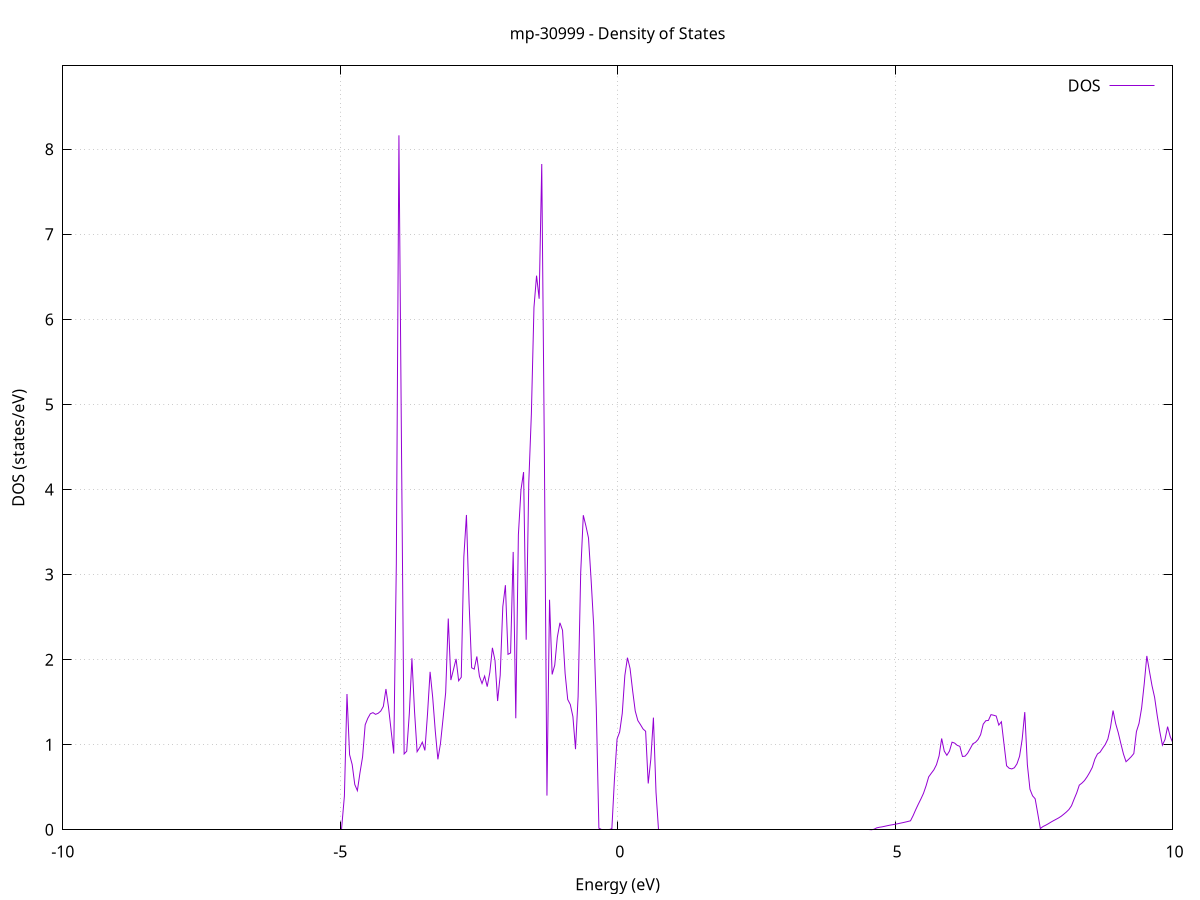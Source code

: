 set title 'mp-30999 - Density of States'
set xlabel 'Energy (eV)'
set ylabel 'DOS (states/eV)'
set grid
set xrange [-10:10]
set yrange [0:8.980]
set xzeroaxis lt -1
set terminal png size 800,600
set output 'mp-30999_dos_gnuplot.png'
plot '-' using 1:2 with lines title 'DOS'
-73.817800 0.000000
-73.771000 0.000000
-73.724200 0.000000
-73.677400 0.000000
-73.630600 0.000000
-73.583800 0.000000
-73.537000 0.000000
-73.490200 0.000000
-73.443400 0.000000
-73.396600 0.000000
-73.349800 0.000000
-73.303000 0.000000
-73.256200 0.000000
-73.209400 0.000000
-73.162500 0.000000
-73.115700 0.000000
-73.068900 0.000000
-73.022100 0.000000
-72.975300 0.000000
-72.928500 0.000000
-72.881700 0.000000
-72.834900 0.000000
-72.788100 0.000000
-72.741300 0.000000
-72.694500 0.000000
-72.647700 0.000000
-72.600900 0.000000
-72.554100 0.000000
-72.507300 0.000000
-72.460500 0.000000
-72.413700 0.000000
-72.366900 0.000000
-72.320100 0.000000
-72.273300 0.000000
-72.226500 0.000000
-72.179700 0.000000
-72.132900 0.000000
-72.086100 0.000000
-72.039300 0.000000
-71.992500 0.000000
-71.945700 0.000000
-71.898900 0.000000
-71.852100 0.000000
-71.805300 0.000000
-71.758500 0.000000
-71.711700 0.000000
-71.664900 0.000000
-71.618100 0.000000
-71.571300 0.000000
-71.524500 0.000000
-71.477700 0.000000
-71.430900 0.000000
-71.384100 0.000000
-71.337300 0.000000
-71.290500 0.000000
-71.243700 0.000000
-71.196900 0.000000
-71.150000 0.000000
-71.103200 0.000000
-71.056400 0.000000
-71.009600 0.000000
-70.962800 0.000000
-70.916000 0.000000
-70.869200 0.000000
-70.822400 0.000000
-70.775600 0.000000
-70.728800 0.000000
-70.682000 0.000000
-70.635200 0.000000
-70.588400 0.000000
-70.541600 0.000000
-70.494800 0.000000
-70.448000 0.000000
-70.401200 0.000000
-70.354400 0.000000
-70.307600 0.000000
-70.260800 0.000000
-70.214000 0.000000
-70.167200 0.000000
-70.120400 0.000000
-70.073600 0.000000
-70.026800 0.000000
-69.980000 0.000000
-69.933200 0.000000
-69.886400 0.000000
-69.839600 0.000000
-69.792800 0.000000
-69.746000 0.000000
-69.699200 0.000000
-69.652400 0.000000
-69.605600 0.000000
-69.558800 0.000000
-69.512000 0.000000
-69.465200 0.000000
-69.418400 0.000000
-69.371600 0.000000
-69.324800 0.000000
-69.278000 0.000000
-69.231200 0.000000
-69.184400 0.000000
-69.137500 0.000000
-69.090700 0.000000
-69.043900 0.000000
-68.997100 0.000000
-68.950300 0.000000
-68.903500 0.000000
-68.856700 0.000000
-68.809900 0.000000
-68.763100 0.000000
-68.716300 0.000000
-68.669500 0.000000
-68.622700 0.000000
-68.575900 0.000000
-68.529100 0.000000
-68.482300 0.000000
-68.435500 0.000000
-68.388700 0.000000
-68.341900 0.000000
-68.295100 0.000000
-68.248300 0.000000
-68.201500 0.000000
-68.154700 0.000000
-68.107900 0.000000
-68.061100 0.000000
-68.014300 0.000000
-67.967500 0.000000
-67.920700 0.000000
-67.873900 0.000000
-67.827100 0.000000
-67.780300 0.000000
-67.733500 0.000000
-67.686700 0.000000
-67.639900 0.000000
-67.593100 0.000000
-67.546300 0.000000
-67.499500 0.000000
-67.452700 0.000000
-67.405900 0.000000
-67.359100 0.000000
-67.312300 0.000000
-67.265500 0.000000
-67.218700 0.000000
-67.171900 0.000000
-67.125000 0.000000
-67.078200 0.000000
-67.031400 0.000000
-66.984600 0.000000
-66.937800 0.000000
-66.891000 0.000000
-66.844200 0.000000
-66.797400 0.000000
-66.750600 0.000000
-66.703800 0.000000
-66.657000 0.000000
-66.610200 0.000000
-66.563400 0.000000
-66.516600 0.000000
-66.469800 0.000000
-66.423000 0.000000
-66.376200 0.000000
-66.329400 0.000000
-66.282600 0.000000
-66.235800 0.000000
-66.189000 0.000000
-66.142200 0.000000
-66.095400 0.000000
-66.048600 0.000000
-66.001800 0.000000
-65.955000 0.000000
-65.908200 0.000000
-65.861400 0.000000
-65.814600 0.000000
-65.767800 0.000000
-65.721000 0.000000
-65.674200 0.000000
-65.627400 0.000000
-65.580600 0.000000
-65.533800 0.000000
-65.487000 0.000000
-65.440200 0.000000
-65.393400 0.000000
-65.346600 0.000000
-65.299800 0.000000
-65.253000 0.000000
-65.206200 0.000000
-65.159400 0.000000
-65.112500 0.000000
-65.065700 0.000000
-65.018900 0.000000
-64.972100 0.000000
-64.925300 0.000000
-64.878500 0.000000
-64.831700 0.000000
-64.784900 0.000000
-64.738100 0.000000
-64.691300 0.000000
-64.644500 0.000000
-64.597700 0.000000
-64.550900 0.000000
-64.504100 0.000000
-64.457300 0.000000
-64.410500 0.000000
-64.363700 0.000000
-64.316900 0.000000
-64.270100 0.000000
-64.223300 0.000000
-64.176500 0.000000
-64.129700 0.000000
-64.082900 0.000000
-64.036100 0.000000
-63.989300 0.000000
-63.942500 0.000000
-63.895700 0.000000
-63.848900 0.000000
-63.802100 0.000000
-63.755300 0.000000
-63.708500 0.000000
-63.661700 0.000000
-63.614900 0.000000
-63.568100 0.000000
-63.521300 0.000000
-63.474500 0.000000
-63.427700 0.000000
-63.380900 0.000000
-63.334100 0.000000
-63.287300 0.000000
-63.240500 0.000000
-63.193700 0.000000
-63.146900 0.000000
-63.100000 0.000000
-63.053200 0.000000
-63.006400 0.000000
-62.959600 0.000000
-62.912800 0.000000
-62.866000 0.000000
-62.819200 0.000000
-62.772400 0.000000
-62.725600 0.000000
-62.678800 0.000000
-62.632000 0.000000
-62.585200 0.000000
-62.538400 0.000000
-62.491600 0.000000
-62.444800 0.000000
-62.398000 0.000000
-62.351200 0.000000
-62.304400 0.000000
-62.257600 0.000000
-62.210800 0.000000
-62.164000 0.000000
-62.117200 0.000000
-62.070400 0.000000
-62.023600 0.000000
-61.976800 0.000000
-61.930000 0.000000
-61.883200 0.000000
-61.836400 0.000000
-61.789600 0.000000
-61.742800 0.000000
-61.696000 0.000000
-61.649200 0.000000
-61.602400 0.000000
-61.555600 0.000000
-61.508800 0.000000
-61.462000 0.000000
-61.415200 0.000000
-61.368400 0.000000
-61.321600 0.000000
-61.274800 0.000000
-61.228000 0.000000
-61.181200 0.000000
-61.134400 0.000000
-61.087500 0.000000
-61.040700 0.000000
-60.993900 0.000000
-60.947100 0.000000
-60.900300 0.000000
-60.853500 0.000000
-60.806700 0.000000
-60.759900 0.000000
-60.713100 0.000000
-60.666300 0.000000
-60.619500 0.000000
-60.572700 0.000000
-60.525900 0.000000
-60.479100 0.000000
-60.432300 0.000000
-60.385500 0.000000
-60.338700 0.000000
-60.291900 0.000000
-60.245100 0.000000
-60.198300 0.000000
-60.151500 0.000000
-60.104700 0.000000
-60.057900 0.000000
-60.011100 0.000000
-59.964300 0.000000
-59.917500 0.000000
-59.870700 0.000000
-59.823900 0.000000
-59.777100 0.000000
-59.730300 0.000000
-59.683500 0.000000
-59.636700 0.000000
-59.589900 0.000000
-59.543100 0.000000
-59.496300 0.000000
-59.449500 0.000000
-59.402700 0.000000
-59.355900 0.000000
-59.309100 0.000000
-59.262300 0.000000
-59.215500 0.000000
-59.168700 0.000000
-59.121900 0.000000
-59.075000 0.000000
-59.028200 0.000000
-58.981400 0.000000
-58.934600 0.000000
-58.887800 0.000000
-58.841000 0.000000
-58.794200 0.000000
-58.747400 0.000000
-58.700600 0.000000
-58.653800 0.000000
-58.607000 0.000000
-58.560200 0.000000
-58.513400 0.000000
-58.466600 0.000000
-58.419800 0.000000
-58.373000 0.000000
-58.326200 0.000000
-58.279400 0.000000
-58.232600 0.000000
-58.185800 0.000000
-58.139000 0.000000
-58.092200 0.000000
-58.045400 0.000000
-57.998600 0.000000
-57.951800 0.000000
-57.905000 0.000000
-57.858200 0.000000
-57.811400 0.000000
-57.764600 0.000000
-57.717800 0.000000
-57.671000 0.000000
-57.624200 0.000000
-57.577400 0.000000
-57.530600 0.000000
-57.483800 0.000000
-57.437000 0.000000
-57.390200 0.000000
-57.343400 0.000000
-57.296600 0.000000
-57.249800 0.000000
-57.203000 0.000000
-57.156200 0.000000
-57.109400 0.000000
-57.062500 0.000000
-57.015700 0.000000
-56.968900 0.000000
-56.922100 0.000000
-56.875300 0.000000
-56.828500 0.000000
-56.781700 0.000000
-56.734900 0.000000
-56.688100 0.000000
-56.641300 0.000000
-56.594500 0.000000
-56.547700 0.000000
-56.500900 0.000000
-56.454100 0.000000
-56.407300 0.000000
-56.360500 0.000000
-56.313700 0.000000
-56.266900 0.000000
-56.220100 0.000000
-56.173300 0.000000
-56.126500 0.000000
-56.079700 0.000000
-56.032900 0.000000
-55.986100 0.000000
-55.939300 0.000000
-55.892500 0.000000
-55.845700 0.000000
-55.798900 0.000000
-55.752100 0.000000
-55.705300 0.000000
-55.658500 0.000000
-55.611700 0.000000
-55.564900 0.000000
-55.518100 0.000000
-55.471300 0.000000
-55.424500 0.000000
-55.377700 0.000000
-55.330900 0.000000
-55.284100 0.000000
-55.237300 0.000000
-55.190500 0.000000
-55.143700 0.000000
-55.096900 0.000000
-55.050000 0.000000
-55.003200 0.000000
-54.956400 0.000000
-54.909600 0.000000
-54.862800 0.000000
-54.816000 0.000000
-54.769200 0.000000
-54.722400 0.000000
-54.675600 0.000000
-54.628800 0.000000
-54.582000 0.000000
-54.535200 0.000000
-54.488400 0.000000
-54.441600 0.000000
-54.394800 0.000000
-54.348000 0.000000
-54.301200 0.000000
-54.254400 0.000000
-54.207600 0.000000
-54.160800 0.000000
-54.114000 0.000000
-54.067200 0.000000
-54.020400 0.000000
-53.973600 0.000000
-53.926800 0.000000
-53.880000 0.000000
-53.833200 0.000000
-53.786400 0.000000
-53.739600 0.000000
-53.692800 0.000000
-53.646000 0.000000
-53.599200 0.000000
-53.552400 0.000000
-53.505600 0.000000
-53.458800 0.000000
-53.412000 0.000000
-53.365200 0.000000
-53.318400 0.000000
-53.271600 0.000000
-53.224800 0.000000
-53.178000 0.000000
-53.131200 0.000000
-53.084400 0.000000
-53.037600 0.000000
-52.990700 0.000000
-52.943900 0.000000
-52.897100 0.000000
-52.850300 0.000000
-52.803500 0.000000
-52.756700 0.000000
-52.709900 0.000000
-52.663100 0.000000
-52.616300 0.000000
-52.569500 0.000000
-52.522700 0.000000
-52.475900 0.000000
-52.429100 0.000000
-52.382300 0.000000
-52.335500 0.000000
-52.288700 0.000000
-52.241900 0.000000
-52.195100 0.000000
-52.148300 0.000000
-52.101500 0.000000
-52.054700 0.000000
-52.007900 0.000000
-51.961100 0.000000
-51.914300 0.000000
-51.867500 0.000000
-51.820700 0.000000
-51.773900 0.000000
-51.727100 0.000000
-51.680300 0.000000
-51.633500 0.000000
-51.586700 0.000000
-51.539900 0.000000
-51.493100 0.000000
-51.446300 0.000000
-51.399500 0.000000
-51.352700 0.000000
-51.305900 0.000000
-51.259100 0.000000
-51.212300 0.000000
-51.165500 0.000000
-51.118700 0.000000
-51.071900 0.000000
-51.025100 0.000000
-50.978200 0.000000
-50.931400 0.000000
-50.884600 0.000000
-50.837800 0.000000
-50.791000 0.000000
-50.744200 0.000000
-50.697400 0.000000
-50.650600 0.000000
-50.603800 0.000000
-50.557000 0.000000
-50.510200 0.000000
-50.463400 0.000000
-50.416600 0.000000
-50.369800 0.000000
-50.323000 0.000000
-50.276200 0.000000
-50.229400 0.000000
-50.182600 0.000000
-50.135800 0.000000
-50.089000 0.000000
-50.042200 0.000000
-49.995400 0.000000
-49.948600 0.000000
-49.901800 0.000000
-49.855000 0.000000
-49.808200 0.000000
-49.761400 0.000000
-49.714600 0.000000
-49.667800 0.000000
-49.621000 0.000000
-49.574200 0.000000
-49.527400 0.000000
-49.480600 0.000000
-49.433800 0.000000
-49.387000 0.000000
-49.340200 0.000000
-49.293400 0.000000
-49.246600 0.000000
-49.199800 0.000000
-49.153000 0.000000
-49.106200 0.000000
-49.059400 0.000000
-49.012600 0.000000
-48.965700 0.000000
-48.918900 0.000000
-48.872100 0.000000
-48.825300 0.000000
-48.778500 0.000000
-48.731700 0.000000
-48.684900 0.000000
-48.638100 0.000000
-48.591300 0.000000
-48.544500 0.000000
-48.497700 0.000000
-48.450900 0.000000
-48.404100 0.000000
-48.357300 0.000000
-48.310500 0.000000
-48.263700 0.000000
-48.216900 0.000000
-48.170100 0.000000
-48.123300 0.000000
-48.076500 0.000000
-48.029700 0.000000
-47.982900 0.000000
-47.936100 0.000000
-47.889300 0.000000
-47.842500 0.000000
-47.795700 0.000000
-47.748900 0.000000
-47.702100 0.000000
-47.655300 0.000000
-47.608500 0.000000
-47.561700 0.000000
-47.514900 0.000000
-47.468100 0.000000
-47.421300 0.000000
-47.374500 0.000000
-47.327700 0.000000
-47.280900 0.000000
-47.234100 0.000000
-47.187300 0.000000
-47.140500 0.000000
-47.093700 0.000000
-47.046900 0.000000
-47.000100 0.000000
-46.953200 0.000000
-46.906400 0.000000
-46.859600 0.000000
-46.812800 0.000000
-46.766000 0.000000
-46.719200 0.000000
-46.672400 0.000000
-46.625600 0.000000
-46.578800 0.000000
-46.532000 0.000000
-46.485200 0.000000
-46.438400 0.000000
-46.391600 0.000000
-46.344800 0.000000
-46.298000 0.000000
-46.251200 0.000000
-46.204400 0.000000
-46.157600 0.000000
-46.110800 0.000000
-46.064000 0.000000
-46.017200 0.000000
-45.970400 0.000000
-45.923600 0.000000
-45.876800 0.000000
-45.830000 0.000000
-45.783200 0.000000
-45.736400 0.000000
-45.689600 0.000000
-45.642800 0.000000
-45.596000 0.000000
-45.549200 0.000000
-45.502400 0.000000
-45.455600 0.000000
-45.408800 0.000000
-45.362000 0.000000
-45.315200 0.000000
-45.268400 0.000000
-45.221600 0.000000
-45.174800 0.000000
-45.128000 0.000000
-45.081200 0.000000
-45.034400 0.000000
-44.987600 0.000000
-44.940700 0.000000
-44.893900 0.000000
-44.847100 0.000000
-44.800300 0.000000
-44.753500 0.000000
-44.706700 0.000000
-44.659900 0.000000
-44.613100 0.000000
-44.566300 0.000000
-44.519500 0.000000
-44.472700 0.000000
-44.425900 0.000000
-44.379100 0.000000
-44.332300 0.000000
-44.285500 0.000000
-44.238700 0.000000
-44.191900 0.000000
-44.145100 0.000000
-44.098300 0.000000
-44.051500 0.000000
-44.004700 0.000000
-43.957900 0.000000
-43.911100 0.000000
-43.864300 0.000000
-43.817500 0.000000
-43.770700 0.000000
-43.723900 0.000000
-43.677100 0.000000
-43.630300 0.000000
-43.583500 0.000000
-43.536700 0.000000
-43.489900 0.000000
-43.443100 0.000000
-43.396300 0.000000
-43.349500 0.000000
-43.302700 0.000000
-43.255900 0.000000
-43.209100 0.000000
-43.162300 0.000000
-43.115500 0.000000
-43.068700 0.000000
-43.021900 0.000000
-42.975100 0.000000
-42.928200 0.000000
-42.881400 0.000000
-42.834600 0.000000
-42.787800 0.000000
-42.741000 0.000000
-42.694200 0.000000
-42.647400 0.000000
-42.600600 0.000000
-42.553800 0.000000
-42.507000 0.000000
-42.460200 0.000000
-42.413400 0.000000
-42.366600 0.000000
-42.319800 0.000000
-42.273000 0.000000
-42.226200 0.000000
-42.179400 0.000000
-42.132600 0.000000
-42.085800 0.000000
-42.039000 0.000000
-41.992200 0.000000
-41.945400 0.000000
-41.898600 0.000000
-41.851800 0.000000
-41.805000 0.000000
-41.758200 0.000000
-41.711400 0.000000
-41.664600 0.000000
-41.617800 0.000000
-41.571000 0.000000
-41.524200 0.000000
-41.477400 0.000000
-41.430600 0.000000
-41.383800 0.000000
-41.337000 0.000000
-41.290200 0.000000
-41.243400 0.000000
-41.196600 0.000000
-41.149800 0.000000
-41.103000 0.000000
-41.056200 0.000000
-41.009400 0.000000
-40.962600 0.000000
-40.915700 0.000000
-40.868900 0.000000
-40.822100 0.000000
-40.775300 0.000000
-40.728500 0.000000
-40.681700 0.000000
-40.634900 0.000000
-40.588100 0.000000
-40.541300 0.000000
-40.494500 0.000000
-40.447700 0.000000
-40.400900 0.000000
-40.354100 0.000000
-40.307300 0.000000
-40.260500 0.000000
-40.213700 0.000000
-40.166900 0.000000
-40.120100 0.000000
-40.073300 0.000000
-40.026500 0.000000
-39.979700 0.000000
-39.932900 0.000000
-39.886100 0.000000
-39.839300 0.000000
-39.792500 0.000000
-39.745700 0.000000
-39.698900 0.000000
-39.652100 0.000000
-39.605300 0.000000
-39.558500 0.000000
-39.511700 0.000000
-39.464900 0.000000
-39.418100 0.000000
-39.371300 0.000000
-39.324500 0.000000
-39.277700 0.000000
-39.230900 0.000000
-39.184100 0.000000
-39.137300 0.000000
-39.090500 0.000000
-39.043700 0.000000
-38.996900 0.000000
-38.950100 0.000000
-38.903200 0.000000
-38.856400 0.000000
-38.809600 0.000000
-38.762800 0.000000
-38.716000 0.000000
-38.669200 0.000000
-38.622400 0.000000
-38.575600 0.000000
-38.528800 0.000000
-38.482000 0.000000
-38.435200 0.000000
-38.388400 0.000000
-38.341600 0.000000
-38.294800 0.000000
-38.248000 0.000000
-38.201200 0.000000
-38.154400 0.000000
-38.107600 0.000000
-38.060800 0.000000
-38.014000 0.000000
-37.967200 0.000000
-37.920400 0.000000
-37.873600 0.000000
-37.826800 0.000000
-37.780000 0.000000
-37.733200 0.000000
-37.686400 0.000000
-37.639600 0.000000
-37.592800 0.000000
-37.546000 0.000000
-37.499200 0.000000
-37.452400 0.000000
-37.405600 0.000000
-37.358800 0.000000
-37.312000 0.000000
-37.265200 0.000000
-37.218400 0.000000
-37.171600 0.000000
-37.124800 0.000000
-37.078000 0.000000
-37.031200 0.000000
-36.984400 0.000000
-36.937600 0.000000
-36.890700 0.000000
-36.843900 0.000000
-36.797100 0.000000
-36.750300 0.000000
-36.703500 0.000000
-36.656700 0.000000
-36.609900 0.000000
-36.563100 0.000000
-36.516300 0.000000
-36.469500 0.000000
-36.422700 0.000000
-36.375900 0.000000
-36.329100 0.000000
-36.282300 0.000000
-36.235500 0.000000
-36.188700 0.000000
-36.141900 0.000000
-36.095100 0.000000
-36.048300 0.000000
-36.001500 0.000000
-35.954700 0.000000
-35.907900 0.000000
-35.861100 0.000000
-35.814300 0.000000
-35.767500 0.000000
-35.720700 0.000000
-35.673900 0.000000
-35.627100 0.000000
-35.580300 0.000000
-35.533500 0.000000
-35.486700 0.000000
-35.439900 0.000000
-35.393100 0.000000
-35.346300 0.000000
-35.299500 0.000000
-35.252700 0.000000
-35.205900 0.000000
-35.159100 0.000000
-35.112300 0.000000
-35.065500 0.000000
-35.018700 0.000000
-34.971900 0.000000
-34.925100 0.000000
-34.878200 0.000000
-34.831400 0.000000
-34.784600 0.000000
-34.737800 0.000000
-34.691000 0.000000
-34.644200 0.000000
-34.597400 0.000000
-34.550600 0.000000
-34.503800 0.000000
-34.457000 0.000000
-34.410200 0.000000
-34.363400 0.000000
-34.316600 0.000000
-34.269800 0.000000
-34.223000 0.000000
-34.176200 0.000000
-34.129400 0.000000
-34.082600 0.000000
-34.035800 0.000000
-33.989000 0.000000
-33.942200 0.000000
-33.895400 0.000000
-33.848600 0.000000
-33.801800 0.000000
-33.755000 0.000000
-33.708200 0.000000
-33.661400 0.000000
-33.614600 0.000000
-33.567800 0.000000
-33.521000 0.000000
-33.474200 0.000000
-33.427400 0.000000
-33.380600 0.000000
-33.333800 0.000000
-33.287000 0.000000
-33.240200 0.000000
-33.193400 0.000000
-33.146600 0.000000
-33.099800 0.000000
-33.053000 0.000000
-33.006200 0.000000
-32.959400 0.000000
-32.912600 0.000000
-32.865700 0.000000
-32.818900 0.000000
-32.772100 0.000000
-32.725300 0.000000
-32.678500 0.000000
-32.631700 0.000000
-32.584900 0.000000
-32.538100 0.000000
-32.491300 0.000000
-32.444500 0.000000
-32.397700 0.000000
-32.350900 0.000000
-32.304100 0.000000
-32.257300 0.000000
-32.210500 0.000000
-32.163700 0.000000
-32.116900 0.000000
-32.070100 0.000000
-32.023300 0.000000
-31.976500 0.000000
-31.929700 0.000000
-31.882900 0.000000
-31.836100 0.000000
-31.789300 0.000000
-31.742500 0.000000
-31.695700 0.000000
-31.648900 0.000000
-31.602100 0.000000
-31.555300 0.000000
-31.508500 0.000000
-31.461700 0.000000
-31.414900 0.000000
-31.368100 0.000000
-31.321300 0.000000
-31.274500 0.000000
-31.227700 0.000000
-31.180900 0.000000
-31.134100 0.000000
-31.087300 0.000000
-31.040500 0.000000
-30.993700 0.000000
-30.946900 0.000000
-30.900100 0.000000
-30.853200 0.000000
-30.806400 0.000000
-30.759600 0.000000
-30.712800 0.000000
-30.666000 0.000000
-30.619200 0.000000
-30.572400 0.000000
-30.525600 0.000000
-30.478800 0.000000
-30.432000 0.000000
-30.385200 0.000000
-30.338400 0.000000
-30.291600 0.000000
-30.244800 0.000000
-30.198000 0.000000
-30.151200 0.000000
-30.104400 0.000000
-30.057600 0.000000
-30.010800 0.000000
-29.964000 0.000000
-29.917200 0.000000
-29.870400 0.000000
-29.823600 0.000000
-29.776800 0.000000
-29.730000 0.000000
-29.683200 0.000000
-29.636400 0.000000
-29.589600 0.000000
-29.542800 0.000000
-29.496000 0.000000
-29.449200 0.000000
-29.402400 0.000000
-29.355600 0.000000
-29.308800 0.000000
-29.262000 0.000000
-29.215200 0.000000
-29.168400 0.000000
-29.121600 0.000000
-29.074800 0.000000
-29.028000 0.000000
-28.981200 0.000000
-28.934400 0.000000
-28.887600 0.000000
-28.840700 0.000000
-28.793900 0.000000
-28.747100 0.000000
-28.700300 0.000000
-28.653500 0.000000
-28.606700 0.000000
-28.559900 0.000000
-28.513100 0.000000
-28.466300 0.000000
-28.419500 0.000000
-28.372700 0.000000
-28.325900 0.000000
-28.279100 0.000000
-28.232300 0.000000
-28.185500 0.000000
-28.138700 0.000000
-28.091900 0.000000
-28.045100 0.000000
-27.998300 0.000000
-27.951500 0.000000
-27.904700 0.000000
-27.857900 0.000000
-27.811100 0.000000
-27.764300 0.000000
-27.717500 0.000000
-27.670700 0.000000
-27.623900 0.000000
-27.577100 0.000000
-27.530300 0.000000
-27.483500 0.000000
-27.436700 0.000000
-27.389900 0.000000
-27.343100 0.000000
-27.296300 0.000000
-27.249500 0.000000
-27.202700 0.000000
-27.155900 0.000000
-27.109100 0.000000
-27.062300 0.000000
-27.015500 0.000000
-26.968700 0.000000
-26.921900 0.000000
-26.875100 0.000000
-26.828300 0.000000
-26.781400 0.000000
-26.734600 0.000000
-26.687800 0.000000
-26.641000 0.000000
-26.594200 0.000000
-26.547400 0.000000
-26.500600 0.000000
-26.453800 0.000000
-26.407000 0.000000
-26.360200 0.000000
-26.313400 0.000000
-26.266600 0.000000
-26.219800 0.000000
-26.173000 0.000000
-26.126200 0.000000
-26.079400 0.000000
-26.032600 0.000000
-25.985800 0.000000
-25.939000 0.000000
-25.892200 0.000000
-25.845400 0.000000
-25.798600 0.000000
-25.751800 0.000000
-25.705000 0.000000
-25.658200 0.000000
-25.611400 0.000000
-25.564600 0.000000
-25.517800 0.000000
-25.471000 0.000000
-25.424200 0.000000
-25.377400 0.000000
-25.330600 0.000000
-25.283800 0.000000
-25.237000 0.000000
-25.190200 0.000000
-25.143400 0.000000
-25.096600 0.000000
-25.049800 0.000000
-25.003000 0.000000
-24.956200 0.000000
-24.909400 0.000000
-24.862600 0.000000
-24.815800 0.000000
-24.768900 0.000000
-24.722100 0.000000
-24.675300 0.000000
-24.628500 0.000000
-24.581700 0.000000
-24.534900 0.000000
-24.488100 0.000000
-24.441300 0.000000
-24.394500 0.000000
-24.347700 0.000000
-24.300900 0.000000
-24.254100 0.000000
-24.207300 0.000000
-24.160500 0.000000
-24.113700 0.000000
-24.066900 0.000000
-24.020100 0.000000
-23.973300 0.000000
-23.926500 0.000000
-23.879700 0.000000
-23.832900 0.000000
-23.786100 0.000000
-23.739300 0.000000
-23.692500 0.000000
-23.645700 0.000000
-23.598900 0.000000
-23.552100 0.000000
-23.505300 0.000000
-23.458500 0.000000
-23.411700 0.000000
-23.364900 0.000000
-23.318100 0.000000
-23.271300 0.000000
-23.224500 0.000000
-23.177700 0.000000
-23.130900 0.000000
-23.084100 0.000000
-23.037300 0.000000
-22.990500 0.000000
-22.943700 0.000000
-22.896900 0.000000
-22.850100 0.000000
-22.803300 0.000000
-22.756400 0.000000
-22.709600 0.000000
-22.662800 0.000000
-22.616000 0.000000
-22.569200 0.000000
-22.522400 0.000000
-22.475600 0.000000
-22.428800 0.000000
-22.382000 0.000000
-22.335200 0.000000
-22.288400 0.000000
-22.241600 0.000000
-22.194800 0.000000
-22.148000 0.000000
-22.101200 0.000000
-22.054400 0.000000
-22.007600 0.000000
-21.960800 0.000000
-21.914000 0.000000
-21.867200 0.000000
-21.820400 0.000000
-21.773600 0.000000
-21.726800 0.000000
-21.680000 0.000000
-21.633200 0.000000
-21.586400 0.000000
-21.539600 0.000000
-21.492800 0.000000
-21.446000 0.000000
-21.399200 0.000000
-21.352400 0.000000
-21.305600 0.000000
-21.258800 0.000000
-21.212000 0.000000
-21.165200 0.000000
-21.118400 0.000000
-21.071600 0.000000
-21.024800 0.000000
-20.978000 0.000000
-20.931200 0.000000
-20.884400 0.000000
-20.837600 0.000000
-20.790800 0.000000
-20.743900 0.000000
-20.697100 0.000000
-20.650300 0.000000
-20.603500 0.000000
-20.556700 0.000000
-20.509900 0.000000
-20.463100 0.000000
-20.416300 0.000000
-20.369500 0.000000
-20.322700 0.000000
-20.275900 0.000000
-20.229100 0.000000
-20.182300 0.000000
-20.135500 0.000000
-20.088700 0.000000
-20.041900 0.000000
-19.995100 0.000000
-19.948300 0.000000
-19.901500 0.000000
-19.854700 0.000000
-19.807900 0.000000
-19.761100 0.000000
-19.714300 0.000000
-19.667500 0.000000
-19.620700 0.000000
-19.573900 0.000000
-19.527100 0.000000
-19.480300 0.000000
-19.433500 0.000000
-19.386700 0.000000
-19.339900 0.000000
-19.293100 0.000000
-19.246300 0.000000
-19.199500 0.000000
-19.152700 0.000000
-19.105900 0.000000
-19.059100 0.000000
-19.012300 0.000000
-18.965500 0.000000
-18.918700 0.000000
-18.871900 0.000000
-18.825100 0.000000
-18.778300 0.000000
-18.731400 0.000000
-18.684600 0.000000
-18.637800 0.000000
-18.591000 0.000000
-18.544200 0.000000
-18.497400 0.000000
-18.450600 0.000000
-18.403800 0.000000
-18.357000 0.000000
-18.310200 0.000000
-18.263400 0.000000
-18.216600 0.000000
-18.169800 0.000000
-18.123000 0.000000
-18.076200 0.000000
-18.029400 0.000000
-17.982600 0.000000
-17.935800 0.000000
-17.889000 0.000000
-17.842200 0.000000
-17.795400 0.000000
-17.748600 0.000000
-17.701800 0.000000
-17.655000 0.000000
-17.608200 0.000000
-17.561400 0.000000
-17.514600 0.000000
-17.467800 0.000000
-17.421000 0.000000
-17.374200 0.000000
-17.327400 0.000000
-17.280600 0.000000
-17.233800 0.000000
-17.187000 0.000000
-17.140200 0.000000
-17.093400 0.000000
-17.046600 0.000000
-16.999800 0.000000
-16.953000 0.000000
-16.906200 0.000000
-16.859400 0.000000
-16.812600 0.000000
-16.765800 0.000000
-16.718900 0.000000
-16.672100 0.000000
-16.625300 0.000000
-16.578500 0.000000
-16.531700 0.000000
-16.484900 0.000000
-16.438100 0.000000
-16.391300 0.000000
-16.344500 0.000000
-16.297700 0.000000
-16.250900 0.000000
-16.204100 0.000000
-16.157300 0.000000
-16.110500 0.000000
-16.063700 0.000000
-16.016900 0.000000
-15.970100 0.000000
-15.923300 0.000000
-15.876500 0.000000
-15.829700 0.000000
-15.782900 0.000000
-15.736100 0.000000
-15.689300 0.000000
-15.642500 0.000000
-15.595700 0.000000
-15.548900 0.000000
-15.502100 0.000000
-15.455300 0.000000
-15.408500 0.000000
-15.361700 0.000000
-15.314900 0.000000
-15.268100 0.000000
-15.221300 0.000000
-15.174500 0.000000
-15.127700 0.000000
-15.080900 0.000000
-15.034100 0.000000
-14.987300 0.000000
-14.940500 0.000000
-14.893700 0.000000
-14.846900 0.000000
-14.800100 0.000000
-14.753300 0.356600
-14.706400 0.960400
-14.659600 1.068700
-14.612800 1.163500
-14.566000 1.321900
-14.519200 1.740700
-14.472400 1.534000
-14.425600 1.281100
-14.378800 1.164300
-14.332000 1.131000
-14.285200 1.131200
-14.238400 1.155600
-14.191600 1.244400
-14.144800 1.408500
-14.098000 1.925000
-14.051200 4.411900
-14.004400 4.191400
-13.957600 2.728600
-13.910800 2.360900
-13.864000 2.347600
-13.817200 2.718000
-13.770400 6.883500
-13.723600 0.000000
-13.676800 0.000000
-13.630000 0.000000
-13.583200 0.000000
-13.536400 0.000000
-13.489600 0.000000
-13.442800 0.000000
-13.396000 0.000000
-13.349200 0.000000
-13.302400 0.000000
-13.255600 0.000000
-13.208800 0.000000
-13.162000 0.000000
-13.115200 0.000000
-13.068400 0.000000
-13.021600 0.000000
-12.974800 0.000000
-12.928000 0.000000
-12.881200 0.000000
-12.834400 0.000000
-12.787600 0.000000
-12.740800 0.000000
-12.693900 0.000000
-12.647100 0.000000
-12.600300 0.000000
-12.553500 0.000000
-12.506700 0.000000
-12.459900 0.000000
-12.413100 0.000000
-12.366300 0.000000
-12.319500 0.000000
-12.272700 0.000000
-12.225900 0.000000
-12.179100 0.000000
-12.132300 0.000000
-12.085500 0.000000
-12.038700 0.000000
-11.991900 0.000000
-11.945100 0.000000
-11.898300 0.000000
-11.851500 0.000000
-11.804700 0.000000
-11.757900 0.000000
-11.711100 0.000000
-11.664300 0.000000
-11.617500 0.000000
-11.570700 0.000000
-11.523900 0.000000
-11.477100 0.000000
-11.430300 0.000000
-11.383500 0.000000
-11.336700 0.000000
-11.289900 0.000000
-11.243100 0.000000
-11.196300 0.000000
-11.149500 0.000000
-11.102700 0.000000
-11.055900 0.000000
-11.009100 0.000000
-10.962300 0.000000
-10.915500 0.000000
-10.868700 0.000000
-10.821900 0.000000
-10.775100 0.000000
-10.728300 0.000000
-10.681400 0.000000
-10.634600 0.000000
-10.587800 0.000000
-10.541000 0.000000
-10.494200 0.000000
-10.447400 0.000000
-10.400600 0.000000
-10.353800 0.000000
-10.307000 0.000000
-10.260200 0.000000
-10.213400 0.000000
-10.166600 0.000000
-10.119800 0.000000
-10.073000 0.000000
-10.026200 0.000000
-9.979400 0.000000
-9.932600 0.000000
-9.885800 0.000000
-9.839000 0.000000
-9.792200 0.000000
-9.745400 0.000000
-9.698600 0.000000
-9.651800 0.000000
-9.605000 0.000000
-9.558200 0.000000
-9.511400 0.000000
-9.464600 0.000000
-9.417800 0.000000
-9.371000 0.000000
-9.324200 0.000000
-9.277400 0.000000
-9.230600 0.000000
-9.183800 0.000000
-9.137000 0.000000
-9.090200 0.000000
-9.043400 0.000000
-8.996600 0.000000
-8.949800 0.000000
-8.903000 0.000000
-8.856200 0.000000
-8.809400 0.000000
-8.762600 0.000000
-8.715800 0.000000
-8.668900 0.000000
-8.622100 0.000000
-8.575300 0.000000
-8.528500 0.000000
-8.481700 0.000000
-8.434900 0.000000
-8.388100 0.000000
-8.341300 0.000000
-8.294500 0.000000
-8.247700 0.000000
-8.200900 0.000000
-8.154100 0.000000
-8.107300 0.000000
-8.060500 0.000000
-8.013700 0.000000
-7.966900 0.000000
-7.920100 0.000000
-7.873300 0.000000
-7.826500 0.000000
-7.779700 0.000000
-7.732900 0.000000
-7.686100 0.000000
-7.639300 0.000000
-7.592500 0.000000
-7.545700 0.000000
-7.498900 0.000000
-7.452100 0.000000
-7.405300 0.000000
-7.358500 0.000000
-7.311700 0.000000
-7.264900 0.000000
-7.218100 0.000000
-7.171300 0.000000
-7.124500 0.000000
-7.077700 0.000000
-7.030900 0.000000
-6.984100 0.000000
-6.937300 0.000000
-6.890500 0.000000
-6.843700 0.000000
-6.796900 0.000000
-6.750100 0.000000
-6.703300 0.000000
-6.656400 0.000000
-6.609600 0.000000
-6.562800 0.000000
-6.516000 0.000000
-6.469200 0.000000
-6.422400 0.000000
-6.375600 0.000000
-6.328800 0.000000
-6.282000 0.000000
-6.235200 0.000000
-6.188400 0.000000
-6.141600 0.000000
-6.094800 0.000000
-6.048000 0.000000
-6.001200 0.000000
-5.954400 0.000000
-5.907600 0.000000
-5.860800 0.000000
-5.814000 0.000000
-5.767200 0.000000
-5.720400 0.000000
-5.673600 0.000000
-5.626800 0.000000
-5.580000 0.000000
-5.533200 0.000000
-5.486400 0.000000
-5.439600 0.000000
-5.392800 0.000000
-5.346000 0.000000
-5.299200 0.000000
-5.252400 0.000000
-5.205600 0.000000
-5.158800 0.000000
-5.112000 0.000000
-5.065200 0.000000
-5.018400 0.000000
-4.971600 0.000000
-4.924800 0.395200
-4.878000 1.596000
-4.831200 0.882900
-4.784400 0.766800
-4.737600 0.532300
-4.690800 0.460000
-4.643900 0.670300
-4.597100 0.856400
-4.550300 1.234000
-4.503500 1.310000
-4.456700 1.364300
-4.409900 1.376900
-4.363100 1.357000
-4.316300 1.369400
-4.269500 1.395700
-4.222700 1.450500
-4.175900 1.654700
-4.129100 1.438500
-4.082300 1.164900
-4.035500 0.895700
-3.988700 3.125500
-3.941900 8.163800
-3.895100 4.455900
-3.848300 0.891300
-3.801500 0.923700
-3.754700 1.364600
-3.707900 2.015600
-3.661100 1.396500
-3.614300 0.918000
-3.567500 0.966900
-3.520700 1.029700
-3.473900 0.932800
-3.427100 1.357400
-3.380300 1.856700
-3.333500 1.557600
-3.286700 1.160600
-3.239900 0.827900
-3.193100 1.014800
-3.146300 1.309000
-3.099500 1.612200
-3.052700 2.483300
-3.005900 1.759900
-2.959100 1.882600
-2.912300 2.008900
-2.865500 1.751200
-2.818700 1.792800
-2.771900 3.209200
-2.725100 3.700900
-2.678300 2.683400
-2.631400 1.904300
-2.584600 1.888300
-2.537800 2.036900
-2.491000 1.804200
-2.444200 1.719200
-2.397400 1.807000
-2.350600 1.682900
-2.303800 1.850400
-2.257000 2.139100
-2.210200 1.989800
-2.163400 1.513300
-2.116600 1.816500
-2.069800 2.622000
-2.023000 2.875400
-1.976200 2.062300
-1.929400 2.078200
-1.882600 3.265700
-1.835800 1.311000
-1.789000 3.468000
-1.742200 3.996100
-1.695400 4.205000
-1.648600 2.233800
-1.601800 4.078500
-1.555000 4.886400
-1.508200 6.139700
-1.461400 6.514300
-1.414600 6.242500
-1.367800 7.826300
-1.321000 4.469400
-1.274200 0.401900
-1.227400 2.704000
-1.180600 1.825900
-1.133800 1.934800
-1.087000 2.263700
-1.040200 2.433000
-0.993400 2.345500
-0.946600 1.836600
-0.899800 1.531700
-0.853000 1.472000
-0.806200 1.330200
-0.759400 0.947600
-0.712600 1.566700
-0.665800 3.022800
-0.619000 3.697900
-0.572100 3.572200
-0.525300 3.430500
-0.478500 2.941700
-0.431700 2.400200
-0.384900 1.426300
-0.338100 0.019100
-0.291300 0.000000
-0.244500 0.000000
-0.197700 0.000000
-0.150900 0.000000
-0.104100 0.013300
-0.057300 0.598800
-0.010500 1.066800
0.036300 1.149500
0.083100 1.368400
0.129900 1.814000
0.176700 2.022900
0.223500 1.897000
0.270300 1.634400
0.317100 1.396000
0.363900 1.283900
0.410700 1.236500
0.457500 1.185600
0.504300 1.158000
0.551100 0.544400
0.597900 0.830000
0.644700 1.318500
0.691500 0.440600
0.738300 0.000000
0.785100 0.000000
0.831900 0.000000
0.878700 0.000000
0.925500 0.000000
0.972300 0.000000
1.019100 0.000000
1.065900 0.000000
1.112700 0.000000
1.159500 0.000000
1.206300 0.000000
1.253100 0.000000
1.299900 0.000000
1.346700 0.000000
1.393500 0.000000
1.440400 0.000000
1.487200 0.000000
1.534000 0.000000
1.580800 0.000000
1.627600 0.000000
1.674400 0.000000
1.721200 0.000000
1.768000 0.000000
1.814800 0.000000
1.861600 0.000000
1.908400 0.000000
1.955200 0.000000
2.002000 0.000000
2.048800 0.000000
2.095600 0.000000
2.142400 0.000000
2.189200 0.000000
2.236000 0.000000
2.282800 0.000000
2.329600 0.000000
2.376400 0.000000
2.423200 0.000000
2.470000 0.000000
2.516800 0.000000
2.563600 0.000000
2.610400 0.000000
2.657200 0.000000
2.704000 0.000000
2.750800 0.000000
2.797600 0.000000
2.844400 0.000000
2.891200 0.000000
2.938000 0.000000
2.984800 0.000000
3.031600 0.000000
3.078400 0.000000
3.125200 0.000000
3.172000 0.000000
3.218800 0.000000
3.265600 0.000000
3.312400 0.000000
3.359200 0.000000
3.406000 0.000000
3.452900 0.000000
3.499700 0.000000
3.546500 0.000000
3.593300 0.000000
3.640100 0.000000
3.686900 0.000000
3.733700 0.000000
3.780500 0.000000
3.827300 0.000000
3.874100 0.000000
3.920900 0.000000
3.967700 0.000000
4.014500 0.000000
4.061300 0.000000
4.108100 0.000000
4.154900 0.000000
4.201700 0.000000
4.248500 0.000000
4.295300 0.000000
4.342100 0.000000
4.388900 0.000000
4.435700 0.000000
4.482500 0.000000
4.529300 0.000000
4.576100 0.000100
4.622900 0.006900
4.669700 0.022700
4.716500 0.029500
4.763300 0.034000
4.810100 0.040600
4.856900 0.047400
4.903700 0.053800
4.950500 0.059000
4.997300 0.064500
5.044100 0.070600
5.090900 0.076900
5.137700 0.083500
5.184500 0.090400
5.231300 0.097600
5.278100 0.105500
5.324900 0.165700
5.371700 0.235800
5.418500 0.300400
5.465400 0.362000
5.512200 0.428300
5.559000 0.517300
5.605800 0.621900
5.652600 0.664200
5.699400 0.705000
5.746200 0.764900
5.793000 0.868300
5.839800 1.073300
5.886600 0.924900
5.933400 0.875700
5.980200 0.924800
6.027000 1.029700
6.073800 1.019000
6.120600 0.992200
6.167400 0.981000
6.214200 0.862100
6.261000 0.865000
6.307800 0.899800
6.354600 0.954000
6.401400 1.010700
6.448200 1.027600
6.495000 1.060600
6.541800 1.117800
6.588600 1.241700
6.635400 1.281800
6.682200 1.285800
6.729000 1.353500
6.775800 1.346500
6.822600 1.337100
6.869400 1.230700
6.916200 1.269800
6.963000 1.009700
7.009800 0.752200
7.056600 0.723200
7.103400 0.715200
7.150200 0.729100
7.197000 0.775100
7.243800 0.864600
7.290600 1.063500
7.337400 1.383300
7.384200 0.765900
7.431000 0.477000
7.477900 0.399500
7.524700 0.364500
7.571500 0.191400
7.618300 0.014300
7.665100 0.037800
7.711900 0.052800
7.758700 0.069700
7.805500 0.088500
7.852300 0.105800
7.899100 0.122200
7.945900 0.138900
7.992700 0.158400
8.039500 0.182700
8.086300 0.208300
8.133100 0.238100
8.179900 0.282400
8.226700 0.360300
8.273500 0.433400
8.320300 0.524800
8.367100 0.548500
8.413900 0.578800
8.460700 0.622700
8.507500 0.674200
8.554300 0.733400
8.601100 0.830400
8.647900 0.891500
8.694700 0.912100
8.741500 0.958700
8.788300 1.002700
8.835100 1.066800
8.881900 1.201400
8.928700 1.401900
8.975500 1.248500
9.022300 1.141700
9.069100 1.013800
9.115900 0.891500
9.162700 0.800300
9.209500 0.828200
9.256300 0.859000
9.303100 0.896300
9.349900 1.154100
9.396700 1.250600
9.443500 1.430900
9.490400 1.715100
9.537200 2.043800
9.584000 1.865100
9.630800 1.693200
9.677600 1.556700
9.724400 1.343500
9.771200 1.154500
9.818000 0.994400
9.864800 1.061300
9.911600 1.212400
9.958400 1.096000
10.005200 1.023700
10.052000 0.958900
10.098800 0.916000
10.145600 0.917300
10.192400 0.946500
10.239200 1.040200
10.286000 1.040400
10.332800 1.080800
10.379600 0.998400
10.426400 0.964100
10.473200 1.044700
10.520000 1.133800
10.566800 1.226200
10.613600 1.289600
10.660400 1.328800
10.707200 1.403700
10.754000 1.426600
10.800800 1.463500
10.847600 1.505100
10.894400 1.519400
10.941200 1.657800
10.988000 1.791600
11.034800 1.939900
11.081600 1.942400
11.128400 1.812200
11.175200 1.761300
11.222000 1.702000
11.268800 1.680700
11.315600 1.474600
11.362400 1.312000
11.409200 1.282300
11.456000 1.906000
11.502900 2.033700
11.549700 2.029800
11.596500 1.808100
11.643300 1.772100
11.690100 1.720400
11.736900 1.590500
11.783700 1.685800
11.830500 1.339200
11.877300 1.251300
11.924100 1.197100
11.970900 1.225500
12.017700 1.147400
12.064500 1.093100
12.111300 1.065700
12.158100 1.009400
12.204900 0.941400
12.251700 0.921100
12.298500 0.847600
12.345300 0.808600
12.392100 0.735400
12.438900 0.716500
12.485700 0.724500
12.532500 0.732900
12.579300 0.702300
12.626100 0.701400
12.672900 0.719800
12.719700 0.732300
12.766500 0.760500
12.813300 0.783600
12.860100 0.738400
12.906900 0.715200
12.953700 0.659500
13.000500 0.622100
13.047300 0.607400
13.094100 0.588100
13.140900 0.557000
13.187700 0.485100
13.234500 0.423500
13.281300 0.385900
13.328100 0.340100
13.374900 0.300500
13.421700 0.262700
13.468500 0.223500
13.515400 0.199400
13.562200 0.182200
13.609000 0.164800
13.655800 0.149400
13.702600 0.135800
13.749400 0.128500
13.796200 0.123200
13.843000 0.118900
13.889800 0.115600
13.936600 0.112300
13.983400 0.109200
14.030200 0.105400
14.077000 0.101800
14.123800 0.098200
14.170600 0.095000
14.217400 0.092000
14.264200 0.089300
14.311000 0.087100
14.357800 0.084900
14.404600 0.082300
14.451400 0.079800
14.498200 0.076800
14.545000 0.073800
14.591800 0.075900
14.638600 0.070700
14.685400 0.063300
14.732200 0.057300
14.779000 0.051700
14.825800 0.046300
14.872600 0.041800
14.919400 0.038300
14.966200 0.035700
15.013000 0.034100
15.059800 0.033100
15.106600 0.027100
15.153400 0.020700
15.200200 0.015600
15.247000 0.010000
15.293800 0.004400
15.340600 0.000900
15.387400 0.000000
15.434200 0.000000
15.481000 0.000000
15.527900 0.000000
15.574700 0.000000
15.621500 0.000000
15.668300 0.000000
15.715100 0.000000
15.761900 0.000000
15.808700 0.000000
15.855500 0.000000
15.902300 0.000000
15.949100 0.000000
15.995900 0.000000
16.042700 0.000000
16.089500 0.000000
16.136300 0.000000
16.183100 0.000000
16.229900 0.000000
16.276700 0.000000
16.323500 0.000000
16.370300 0.000000
16.417100 0.000000
16.463900 0.000000
16.510700 0.000000
16.557500 0.000000
16.604300 0.000000
16.651100 0.000000
16.697900 0.000000
16.744700 0.000000
16.791500 0.000000
16.838300 0.000000
16.885100 0.000000
16.931900 0.000000
16.978700 0.000000
17.025500 0.000000
17.072300 0.000000
17.119100 0.000000
17.165900 0.000000
17.212700 0.000000
17.259500 0.000000
17.306300 0.000000
17.353100 0.000000
17.399900 0.000000
17.446700 0.000000
17.493500 0.000000
17.540400 0.000000
17.587200 0.000000
17.634000 0.000000
17.680800 0.000000
17.727600 0.000000
17.774400 0.000000
17.821200 0.000000
17.868000 0.000000
17.914800 0.000000
17.961600 0.000000
18.008400 0.000000
18.055200 0.000000
18.102000 0.000000
18.148800 0.000000
18.195600 0.000000
18.242400 0.000000
18.289200 0.000000
18.336000 0.000000
18.382800 0.000000
18.429600 0.000000
18.476400 0.000000
18.523200 0.000000
18.570000 0.000000
18.616800 0.000000
18.663600 0.000000
18.710400 0.000000
18.757200 0.000000
18.804000 0.000000
18.850800 0.000000
18.897600 0.000000
18.944400 0.000000
18.991200 0.000000
19.038000 0.000000
19.084800 0.000000
19.131600 0.000000
19.178400 0.000000
19.225200 0.000000
19.272000 0.000000
19.318800 0.000000
19.365600 0.000000
19.412400 0.000000
19.459200 0.000000
19.506000 0.000000
19.552900 0.000000
19.599700 0.000000
19.646500 0.000000
19.693300 0.000000
19.740100 0.000000
19.786900 0.000000
e
